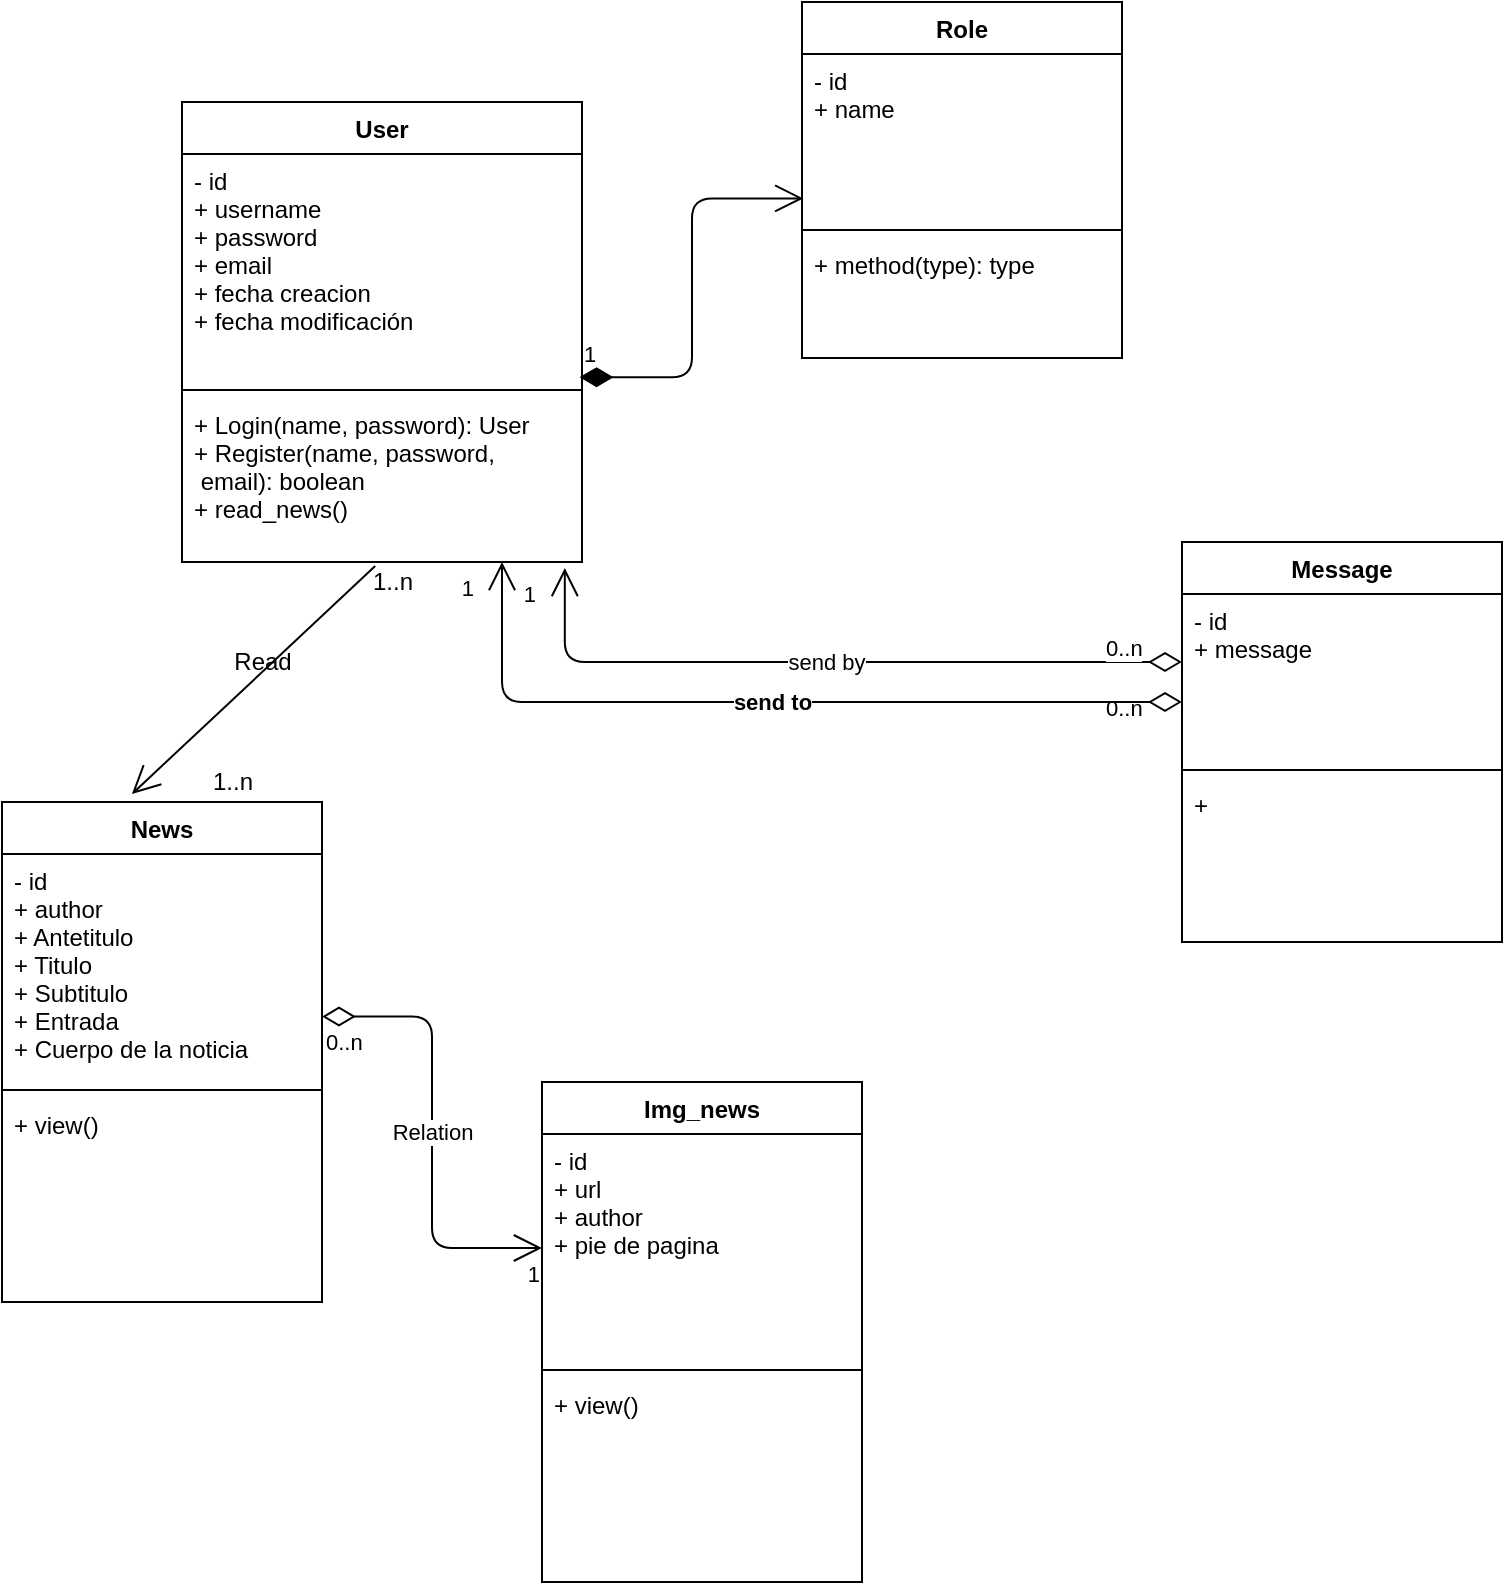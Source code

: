 <mxfile>
    <diagram id="Y6iqvaHKQQfzzT8_xe2G" name="Page-1">
        <mxGraphModel dx="1203" dy="609" grid="1" gridSize="10" guides="1" tooltips="1" connect="1" arrows="1" fold="1" page="1" pageScale="1" pageWidth="850" pageHeight="1100" math="0" shadow="0">
            <root>
                <mxCell id="0"/>
                <mxCell id="1" parent="0"/>
                <mxCell id="2" value="User&#10;" style="swimlane;fontStyle=1;align=center;verticalAlign=top;childLayout=stackLayout;horizontal=1;startSize=26;horizontalStack=0;resizeParent=1;resizeParentMax=0;resizeLast=0;collapsible=1;marginBottom=0;" parent="1" vertex="1">
                    <mxGeometry x="180" y="140" width="200" height="230" as="geometry"/>
                </mxCell>
                <mxCell id="3" value="- id&#10;+ username&#10;+ password&#10;+ email&#10;+ fecha creacion&#10;+ fecha modificación" style="text;strokeColor=none;fillColor=none;align=left;verticalAlign=top;spacingLeft=4;spacingRight=4;overflow=hidden;rotatable=0;points=[[0,0.5],[1,0.5]];portConstraint=eastwest;" parent="2" vertex="1">
                    <mxGeometry y="26" width="200" height="114" as="geometry"/>
                </mxCell>
                <mxCell id="4" value="" style="line;strokeWidth=1;fillColor=none;align=left;verticalAlign=middle;spacingTop=-1;spacingLeft=3;spacingRight=3;rotatable=0;labelPosition=right;points=[];portConstraint=eastwest;" parent="2" vertex="1">
                    <mxGeometry y="140" width="200" height="8" as="geometry"/>
                </mxCell>
                <mxCell id="5" value="+ Login(name, password): User&#10;+ Register(name, password,&#10; email): boolean&#10;+ read_news()" style="text;strokeColor=none;fillColor=none;align=left;verticalAlign=top;spacingLeft=4;spacingRight=4;overflow=hidden;rotatable=0;points=[[0,0.5],[1,0.5]];portConstraint=eastwest;" parent="2" vertex="1">
                    <mxGeometry y="148" width="200" height="82" as="geometry"/>
                </mxCell>
                <mxCell id="6" value="Role" style="swimlane;fontStyle=1;align=center;verticalAlign=top;childLayout=stackLayout;horizontal=1;startSize=26;horizontalStack=0;resizeParent=1;resizeParentMax=0;resizeLast=0;collapsible=1;marginBottom=0;" parent="1" vertex="1">
                    <mxGeometry x="490" y="90" width="160" height="178" as="geometry"/>
                </mxCell>
                <mxCell id="7" value="- id&#10;+ name" style="text;strokeColor=none;fillColor=none;align=left;verticalAlign=top;spacingLeft=4;spacingRight=4;overflow=hidden;rotatable=0;points=[[0,0.5],[1,0.5]];portConstraint=eastwest;" parent="6" vertex="1">
                    <mxGeometry y="26" width="160" height="84" as="geometry"/>
                </mxCell>
                <mxCell id="8" value="" style="line;strokeWidth=1;fillColor=none;align=left;verticalAlign=middle;spacingTop=-1;spacingLeft=3;spacingRight=3;rotatable=0;labelPosition=right;points=[];portConstraint=eastwest;" parent="6" vertex="1">
                    <mxGeometry y="110" width="160" height="8" as="geometry"/>
                </mxCell>
                <mxCell id="9" value="+ method(type): type" style="text;strokeColor=none;fillColor=none;align=left;verticalAlign=top;spacingLeft=4;spacingRight=4;overflow=hidden;rotatable=0;points=[[0,0.5],[1,0.5]];portConstraint=eastwest;" parent="6" vertex="1">
                    <mxGeometry y="118" width="160" height="60" as="geometry"/>
                </mxCell>
                <mxCell id="10" value="1" style="endArrow=open;html=1;endSize=12;startArrow=diamondThin;startSize=14;startFill=1;edgeStyle=orthogonalEdgeStyle;align=left;verticalAlign=bottom;exitX=0.994;exitY=0.979;exitDx=0;exitDy=0;exitPerimeter=0;entryX=0.004;entryY=0.86;entryDx=0;entryDy=0;entryPerimeter=0;" parent="1" source="3" target="7" edge="1">
                    <mxGeometry x="-1" y="3" relative="1" as="geometry">
                        <mxPoint x="300" y="430" as="sourcePoint"/>
                        <mxPoint x="460" y="430" as="targetPoint"/>
                    </mxGeometry>
                </mxCell>
                <mxCell id="11" value="Message" style="swimlane;fontStyle=1;align=center;verticalAlign=top;childLayout=stackLayout;horizontal=1;startSize=26;horizontalStack=0;resizeParent=1;resizeParentMax=0;resizeLast=0;collapsible=1;marginBottom=0;" vertex="1" parent="1">
                    <mxGeometry x="680" y="360" width="160" height="200" as="geometry"/>
                </mxCell>
                <mxCell id="12" value="- id&#10;+ message" style="text;strokeColor=none;fillColor=none;align=left;verticalAlign=top;spacingLeft=4;spacingRight=4;overflow=hidden;rotatable=0;points=[[0,0.5],[1,0.5]];portConstraint=eastwest;" vertex="1" parent="11">
                    <mxGeometry y="26" width="160" height="84" as="geometry"/>
                </mxCell>
                <mxCell id="13" value="" style="line;strokeWidth=1;fillColor=none;align=left;verticalAlign=middle;spacingTop=-1;spacingLeft=3;spacingRight=3;rotatable=0;labelPosition=right;points=[];portConstraint=eastwest;" vertex="1" parent="11">
                    <mxGeometry y="110" width="160" height="8" as="geometry"/>
                </mxCell>
                <mxCell id="14" value="+ " style="text;strokeColor=none;fillColor=none;align=left;verticalAlign=top;spacingLeft=4;spacingRight=4;overflow=hidden;rotatable=0;points=[[0,0.5],[1,0.5]];portConstraint=eastwest;" vertex="1" parent="11">
                    <mxGeometry y="118" width="160" height="82" as="geometry"/>
                </mxCell>
                <mxCell id="15" value="News" style="swimlane;fontStyle=1;align=center;verticalAlign=top;childLayout=stackLayout;horizontal=1;startSize=26;horizontalStack=0;resizeParent=1;resizeParentMax=0;resizeLast=0;collapsible=1;marginBottom=0;" vertex="1" parent="1">
                    <mxGeometry x="90" y="490" width="160" height="250" as="geometry"/>
                </mxCell>
                <mxCell id="16" value="- id&#10;+ author&#10;+ Antetitulo&#10;+ Titulo&#10;+ Subtitulo&#10;+ Entrada&#10;+ Cuerpo de la noticia&#10;" style="text;strokeColor=none;fillColor=none;align=left;verticalAlign=top;spacingLeft=4;spacingRight=4;overflow=hidden;rotatable=0;points=[[0,0.5],[1,0.5]];portConstraint=eastwest;" vertex="1" parent="15">
                    <mxGeometry y="26" width="160" height="114" as="geometry"/>
                </mxCell>
                <mxCell id="17" value="" style="line;strokeWidth=1;fillColor=none;align=left;verticalAlign=middle;spacingTop=-1;spacingLeft=3;spacingRight=3;rotatable=0;labelPosition=right;points=[];portConstraint=eastwest;" vertex="1" parent="15">
                    <mxGeometry y="140" width="160" height="8" as="geometry"/>
                </mxCell>
                <mxCell id="18" value="+ view()" style="text;strokeColor=none;fillColor=none;align=left;verticalAlign=top;spacingLeft=4;spacingRight=4;overflow=hidden;rotatable=0;points=[[0,0.5],[1,0.5]];portConstraint=eastwest;" vertex="1" parent="15">
                    <mxGeometry y="148" width="160" height="102" as="geometry"/>
                </mxCell>
                <mxCell id="21" value="Img_news" style="swimlane;fontStyle=1;align=center;verticalAlign=top;childLayout=stackLayout;horizontal=1;startSize=26;horizontalStack=0;resizeParent=1;resizeParentMax=0;resizeLast=0;collapsible=1;marginBottom=0;" vertex="1" parent="1">
                    <mxGeometry x="360" y="630" width="160" height="250" as="geometry"/>
                </mxCell>
                <mxCell id="22" value="- id&#10;+ url&#10;+ author&#10;+ pie de pagina" style="text;strokeColor=none;fillColor=none;align=left;verticalAlign=top;spacingLeft=4;spacingRight=4;overflow=hidden;rotatable=0;points=[[0,0.5],[1,0.5]];portConstraint=eastwest;" vertex="1" parent="21">
                    <mxGeometry y="26" width="160" height="114" as="geometry"/>
                </mxCell>
                <mxCell id="23" value="" style="line;strokeWidth=1;fillColor=none;align=left;verticalAlign=middle;spacingTop=-1;spacingLeft=3;spacingRight=3;rotatable=0;labelPosition=right;points=[];portConstraint=eastwest;" vertex="1" parent="21">
                    <mxGeometry y="140" width="160" height="8" as="geometry"/>
                </mxCell>
                <mxCell id="24" value="+ view()" style="text;strokeColor=none;fillColor=none;align=left;verticalAlign=top;spacingLeft=4;spacingRight=4;overflow=hidden;rotatable=0;points=[[0,0.5],[1,0.5]];portConstraint=eastwest;" vertex="1" parent="21">
                    <mxGeometry y="148" width="160" height="102" as="geometry"/>
                </mxCell>
                <mxCell id="25" value="send by&lt;br&gt;" style="endArrow=open;html=1;endSize=12;startArrow=diamondThin;startSize=14;startFill=0;edgeStyle=orthogonalEdgeStyle;entryX=0.957;entryY=1.037;entryDx=0;entryDy=0;entryPerimeter=0;" edge="1" parent="1" source="12" target="5">
                    <mxGeometry relative="1" as="geometry">
                        <mxPoint x="420" y="440" as="sourcePoint"/>
                        <mxPoint x="580" y="440" as="targetPoint"/>
                        <Array as="points">
                            <mxPoint x="371" y="420"/>
                        </Array>
                    </mxGeometry>
                </mxCell>
                <mxCell id="26" value="0..n" style="edgeLabel;resizable=0;html=1;align=left;verticalAlign=top;" connectable="0" vertex="1" parent="25">
                    <mxGeometry x="-1" relative="1" as="geometry">
                        <mxPoint x="-40" y="10" as="offset"/>
                    </mxGeometry>
                </mxCell>
                <mxCell id="27" value="1" style="edgeLabel;resizable=0;html=1;align=right;verticalAlign=top;" connectable="0" vertex="1" parent="25">
                    <mxGeometry x="1" relative="1" as="geometry">
                        <mxPoint x="-14" as="offset"/>
                    </mxGeometry>
                </mxCell>
                <mxCell id="32" value="" style="endArrow=open;endFill=1;endSize=12;html=1;exitX=0.483;exitY=1.025;exitDx=0;exitDy=0;exitPerimeter=0;entryX=0.406;entryY=-0.016;entryDx=0;entryDy=0;entryPerimeter=0;" edge="1" parent="1" source="5" target="15">
                    <mxGeometry width="160" relative="1" as="geometry">
                        <mxPoint x="300" y="470" as="sourcePoint"/>
                        <mxPoint x="460" y="470" as="targetPoint"/>
                    </mxGeometry>
                </mxCell>
                <mxCell id="33" value="Read" style="text;html=1;align=center;verticalAlign=middle;resizable=0;points=[];autosize=1;strokeColor=none;fillColor=none;" vertex="1" parent="1">
                    <mxGeometry x="200" y="410" width="40" height="20" as="geometry"/>
                </mxCell>
                <mxCell id="34" value="1..n" style="text;html=1;align=center;verticalAlign=middle;resizable=0;points=[];autosize=1;strokeColor=none;fillColor=none;" vertex="1" parent="1">
                    <mxGeometry x="270" y="370" width="30" height="20" as="geometry"/>
                </mxCell>
                <mxCell id="35" value="1..n" style="text;html=1;align=center;verticalAlign=middle;resizable=0;points=[];autosize=1;strokeColor=none;fillColor=none;" vertex="1" parent="1">
                    <mxGeometry x="190" y="470" width="30" height="20" as="geometry"/>
                </mxCell>
                <mxCell id="37" value="Relation" style="endArrow=open;html=1;endSize=12;startArrow=diamondThin;startSize=14;startFill=0;edgeStyle=orthogonalEdgeStyle;exitX=1;exitY=0.713;exitDx=0;exitDy=0;exitPerimeter=0;" edge="1" parent="1" source="16" target="22">
                    <mxGeometry relative="1" as="geometry">
                        <mxPoint x="300" y="690" as="sourcePoint"/>
                        <mxPoint x="460" y="690" as="targetPoint"/>
                    </mxGeometry>
                </mxCell>
                <mxCell id="38" value="0..n" style="edgeLabel;resizable=0;html=1;align=left;verticalAlign=top;" connectable="0" vertex="1" parent="37">
                    <mxGeometry x="-1" relative="1" as="geometry"/>
                </mxCell>
                <mxCell id="39" value="1" style="edgeLabel;resizable=0;html=1;align=right;verticalAlign=top;" connectable="0" vertex="1" parent="37">
                    <mxGeometry x="1" relative="1" as="geometry"/>
                </mxCell>
                <mxCell id="44" value="send to" style="endArrow=open;html=1;endSize=12;startArrow=diamondThin;startSize=14;startFill=0;edgeStyle=orthogonalEdgeStyle;entryX=0.8;entryY=1;entryDx=0;entryDy=0;entryPerimeter=0;fontStyle=1" edge="1" parent="1" source="12" target="5">
                    <mxGeometry relative="1" as="geometry">
                        <mxPoint x="670" y="500" as="sourcePoint"/>
                        <mxPoint x="353.6" y="392.46" as="targetPoint"/>
                        <Array as="points">
                            <mxPoint x="340" y="440"/>
                        </Array>
                    </mxGeometry>
                </mxCell>
                <mxCell id="45" value="0..n" style="edgeLabel;resizable=0;html=1;align=left;verticalAlign=top;" connectable="0" vertex="1" parent="44">
                    <mxGeometry x="-1" relative="1" as="geometry">
                        <mxPoint x="-40" y="-40" as="offset"/>
                    </mxGeometry>
                </mxCell>
                <mxCell id="46" value="1" style="edgeLabel;resizable=0;html=1;align=right;verticalAlign=top;" connectable="0" vertex="1" parent="44">
                    <mxGeometry x="1" relative="1" as="geometry">
                        <mxPoint x="-14" as="offset"/>
                    </mxGeometry>
                </mxCell>
            </root>
        </mxGraphModel>
    </diagram>
</mxfile>
